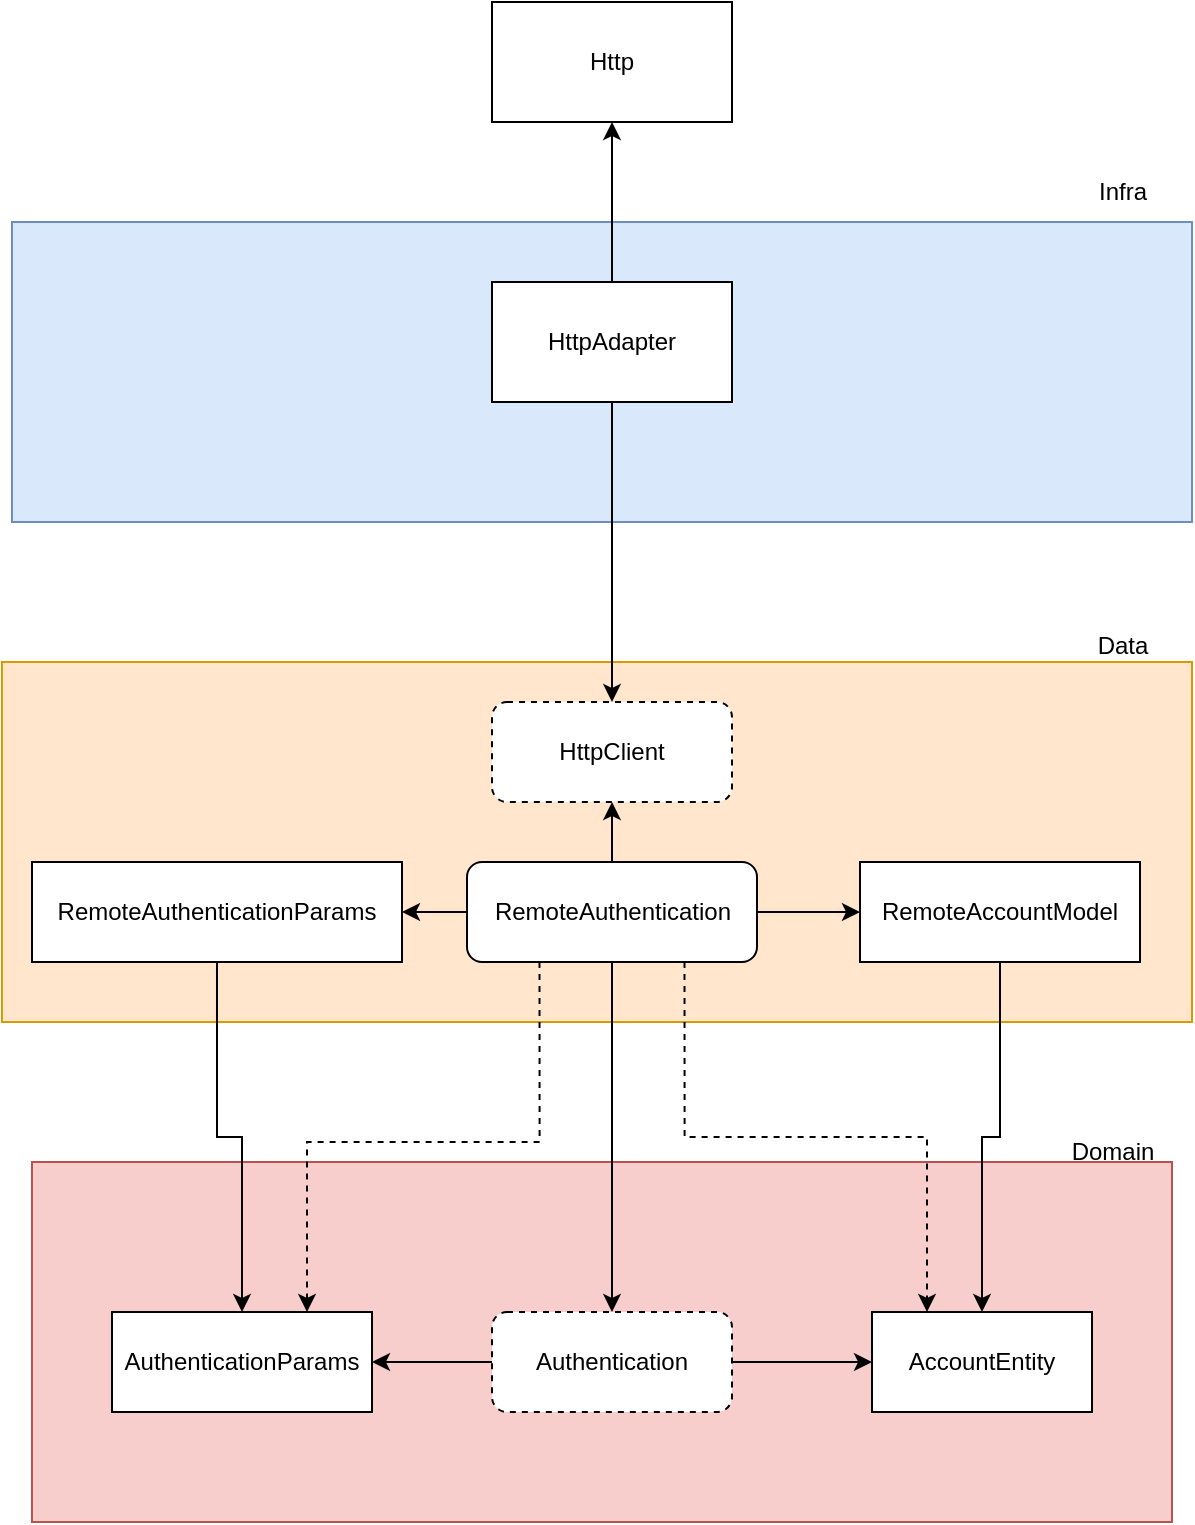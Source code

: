 <mxfile version="22.1.7" type="device">
  <diagram name="Página-1" id="m-Ln0tRN5WxjfX_Kr41t">
    <mxGraphModel dx="1046" dy="1782" grid="1" gridSize="10" guides="1" tooltips="1" connect="1" arrows="1" fold="1" page="1" pageScale="1" pageWidth="827" pageHeight="1169" math="0" shadow="0">
      <root>
        <mxCell id="0" />
        <mxCell id="1" parent="0" />
        <mxCell id="ffhu-G3uPTraWFk-8T8m-1" value="" style="rounded=0;whiteSpace=wrap;html=1;fillColor=#f8cecc;strokeColor=#b85450;" parent="1" vertex="1">
          <mxGeometry x="40" y="180" width="570" height="180" as="geometry" />
        </mxCell>
        <mxCell id="ffhu-G3uPTraWFk-8T8m-2" value="AccountEntity" style="rounded=0;whiteSpace=wrap;html=1;" parent="1" vertex="1">
          <mxGeometry x="460" y="255" width="110" height="50" as="geometry" />
        </mxCell>
        <mxCell id="ffhu-G3uPTraWFk-8T8m-5" style="edgeStyle=orthogonalEdgeStyle;rounded=0;orthogonalLoop=1;jettySize=auto;html=1;entryX=0;entryY=0.5;entryDx=0;entryDy=0;" parent="1" source="ffhu-G3uPTraWFk-8T8m-3" target="ffhu-G3uPTraWFk-8T8m-2" edge="1">
          <mxGeometry relative="1" as="geometry" />
        </mxCell>
        <mxCell id="Z5EB2WJSBhOtMbeMM_Wo-2" style="edgeStyle=orthogonalEdgeStyle;rounded=0;orthogonalLoop=1;jettySize=auto;html=1;" edge="1" parent="1" source="ffhu-G3uPTraWFk-8T8m-3" target="Z5EB2WJSBhOtMbeMM_Wo-1">
          <mxGeometry relative="1" as="geometry" />
        </mxCell>
        <mxCell id="ffhu-G3uPTraWFk-8T8m-3" value="Authentication" style="rounded=1;whiteSpace=wrap;html=1;dashed=1;" parent="1" vertex="1">
          <mxGeometry x="270" y="255" width="120" height="50" as="geometry" />
        </mxCell>
        <mxCell id="ffhu-G3uPTraWFk-8T8m-6" value="" style="rounded=0;whiteSpace=wrap;html=1;fillColor=#ffe6cc;strokeColor=#d79b00;" parent="1" vertex="1">
          <mxGeometry x="25" y="-70" width="595" height="180" as="geometry" />
        </mxCell>
        <mxCell id="Z5EB2WJSBhOtMbeMM_Wo-3" style="edgeStyle=orthogonalEdgeStyle;rounded=0;orthogonalLoop=1;jettySize=auto;html=1;" edge="1" parent="1" source="ffhu-G3uPTraWFk-8T8m-9" target="ffhu-G3uPTraWFk-8T8m-3">
          <mxGeometry relative="1" as="geometry" />
        </mxCell>
        <mxCell id="Z5EB2WJSBhOtMbeMM_Wo-4" style="edgeStyle=orthogonalEdgeStyle;rounded=0;orthogonalLoop=1;jettySize=auto;html=1;" edge="1" parent="1" source="ffhu-G3uPTraWFk-8T8m-9" target="naj7oIM4HX3QOAGwrgyO-3">
          <mxGeometry relative="1" as="geometry" />
        </mxCell>
        <mxCell id="Z5EB2WJSBhOtMbeMM_Wo-6" style="edgeStyle=orthogonalEdgeStyle;rounded=0;orthogonalLoop=1;jettySize=auto;html=1;" edge="1" parent="1" source="ffhu-G3uPTraWFk-8T8m-9" target="Z5EB2WJSBhOtMbeMM_Wo-5">
          <mxGeometry relative="1" as="geometry" />
        </mxCell>
        <mxCell id="Z5EB2WJSBhOtMbeMM_Wo-8" style="edgeStyle=orthogonalEdgeStyle;rounded=0;orthogonalLoop=1;jettySize=auto;html=1;" edge="1" parent="1" source="ffhu-G3uPTraWFk-8T8m-9" target="Z5EB2WJSBhOtMbeMM_Wo-7">
          <mxGeometry relative="1" as="geometry" />
        </mxCell>
        <mxCell id="Z5EB2WJSBhOtMbeMM_Wo-11" style="edgeStyle=orthogonalEdgeStyle;rounded=0;orthogonalLoop=1;jettySize=auto;html=1;exitX=0.25;exitY=1;exitDx=0;exitDy=0;entryX=0.75;entryY=0;entryDx=0;entryDy=0;dashed=1;" edge="1" parent="1" source="ffhu-G3uPTraWFk-8T8m-9" target="Z5EB2WJSBhOtMbeMM_Wo-1">
          <mxGeometry relative="1" as="geometry">
            <Array as="points">
              <mxPoint x="294" y="170" />
              <mxPoint x="178" y="170" />
            </Array>
          </mxGeometry>
        </mxCell>
        <mxCell id="Z5EB2WJSBhOtMbeMM_Wo-14" style="edgeStyle=orthogonalEdgeStyle;rounded=0;orthogonalLoop=1;jettySize=auto;html=1;exitX=0.75;exitY=1;exitDx=0;exitDy=0;entryX=0.25;entryY=0;entryDx=0;entryDy=0;dashed=1;" edge="1" parent="1" source="ffhu-G3uPTraWFk-8T8m-9" target="ffhu-G3uPTraWFk-8T8m-2">
          <mxGeometry relative="1" as="geometry" />
        </mxCell>
        <mxCell id="ffhu-G3uPTraWFk-8T8m-9" value="RemoteAuthentication" style="rounded=1;whiteSpace=wrap;html=1;" parent="1" vertex="1">
          <mxGeometry x="257.5" y="30" width="145" height="50" as="geometry" />
        </mxCell>
        <mxCell id="ffhu-G3uPTraWFk-8T8m-10" value="Domain" style="text;html=1;align=center;verticalAlign=middle;resizable=0;points=[];autosize=1;strokeColor=none;fillColor=none;" parent="1" vertex="1">
          <mxGeometry x="550" y="160" width="60" height="30" as="geometry" />
        </mxCell>
        <mxCell id="ffhu-G3uPTraWFk-8T8m-11" value="Data" style="text;html=1;align=center;verticalAlign=middle;resizable=0;points=[];autosize=1;strokeColor=none;fillColor=none;" parent="1" vertex="1">
          <mxGeometry x="560" y="-93" width="50" height="30" as="geometry" />
        </mxCell>
        <mxCell id="naj7oIM4HX3QOAGwrgyO-3" value="HttpClient" style="rounded=1;whiteSpace=wrap;html=1;dashed=1;" parent="1" vertex="1">
          <mxGeometry x="270" y="-50" width="120" height="50" as="geometry" />
        </mxCell>
        <mxCell id="Z5EB2WJSBhOtMbeMM_Wo-1" value="AuthenticationParams" style="rounded=0;whiteSpace=wrap;html=1;" vertex="1" parent="1">
          <mxGeometry x="80" y="255" width="130" height="50" as="geometry" />
        </mxCell>
        <mxCell id="Z5EB2WJSBhOtMbeMM_Wo-12" style="edgeStyle=orthogonalEdgeStyle;rounded=0;orthogonalLoop=1;jettySize=auto;html=1;" edge="1" parent="1" source="Z5EB2WJSBhOtMbeMM_Wo-5" target="ffhu-G3uPTraWFk-8T8m-2">
          <mxGeometry relative="1" as="geometry" />
        </mxCell>
        <mxCell id="Z5EB2WJSBhOtMbeMM_Wo-5" value="RemoteAccountModel" style="rounded=0;whiteSpace=wrap;html=1;" vertex="1" parent="1">
          <mxGeometry x="454" y="30" width="140" height="50" as="geometry" />
        </mxCell>
        <mxCell id="Z5EB2WJSBhOtMbeMM_Wo-13" style="edgeStyle=orthogonalEdgeStyle;rounded=0;orthogonalLoop=1;jettySize=auto;html=1;" edge="1" parent="1" source="Z5EB2WJSBhOtMbeMM_Wo-7" target="Z5EB2WJSBhOtMbeMM_Wo-1">
          <mxGeometry relative="1" as="geometry" />
        </mxCell>
        <mxCell id="Z5EB2WJSBhOtMbeMM_Wo-7" value="RemoteAuthenticationParams" style="rounded=0;whiteSpace=wrap;html=1;" vertex="1" parent="1">
          <mxGeometry x="40" y="30" width="185" height="50" as="geometry" />
        </mxCell>
        <mxCell id="Z5EB2WJSBhOtMbeMM_Wo-15" value="" style="rounded=0;whiteSpace=wrap;html=1;fillColor=#dae8fc;strokeColor=#6c8ebf;" vertex="1" parent="1">
          <mxGeometry x="30" y="-290" width="590" height="150" as="geometry" />
        </mxCell>
        <mxCell id="Z5EB2WJSBhOtMbeMM_Wo-16" value="Infra" style="text;html=1;align=center;verticalAlign=middle;resizable=0;points=[];autosize=1;strokeColor=none;fillColor=none;" vertex="1" parent="1">
          <mxGeometry x="560" y="-320" width="50" height="30" as="geometry" />
        </mxCell>
        <mxCell id="Z5EB2WJSBhOtMbeMM_Wo-18" style="edgeStyle=orthogonalEdgeStyle;rounded=0;orthogonalLoop=1;jettySize=auto;html=1;" edge="1" parent="1" source="Z5EB2WJSBhOtMbeMM_Wo-17" target="naj7oIM4HX3QOAGwrgyO-3">
          <mxGeometry relative="1" as="geometry" />
        </mxCell>
        <mxCell id="Z5EB2WJSBhOtMbeMM_Wo-21" value="" style="edgeStyle=orthogonalEdgeStyle;rounded=0;orthogonalLoop=1;jettySize=auto;html=1;" edge="1" parent="1" source="Z5EB2WJSBhOtMbeMM_Wo-17" target="Z5EB2WJSBhOtMbeMM_Wo-20">
          <mxGeometry relative="1" as="geometry" />
        </mxCell>
        <mxCell id="Z5EB2WJSBhOtMbeMM_Wo-17" value="HttpAdapter" style="rounded=0;whiteSpace=wrap;html=1;" vertex="1" parent="1">
          <mxGeometry x="270" y="-260" width="120" height="60" as="geometry" />
        </mxCell>
        <mxCell id="Z5EB2WJSBhOtMbeMM_Wo-20" value="Http" style="rounded=0;whiteSpace=wrap;html=1;" vertex="1" parent="1">
          <mxGeometry x="270" y="-400" width="120" height="60" as="geometry" />
        </mxCell>
      </root>
    </mxGraphModel>
  </diagram>
</mxfile>
